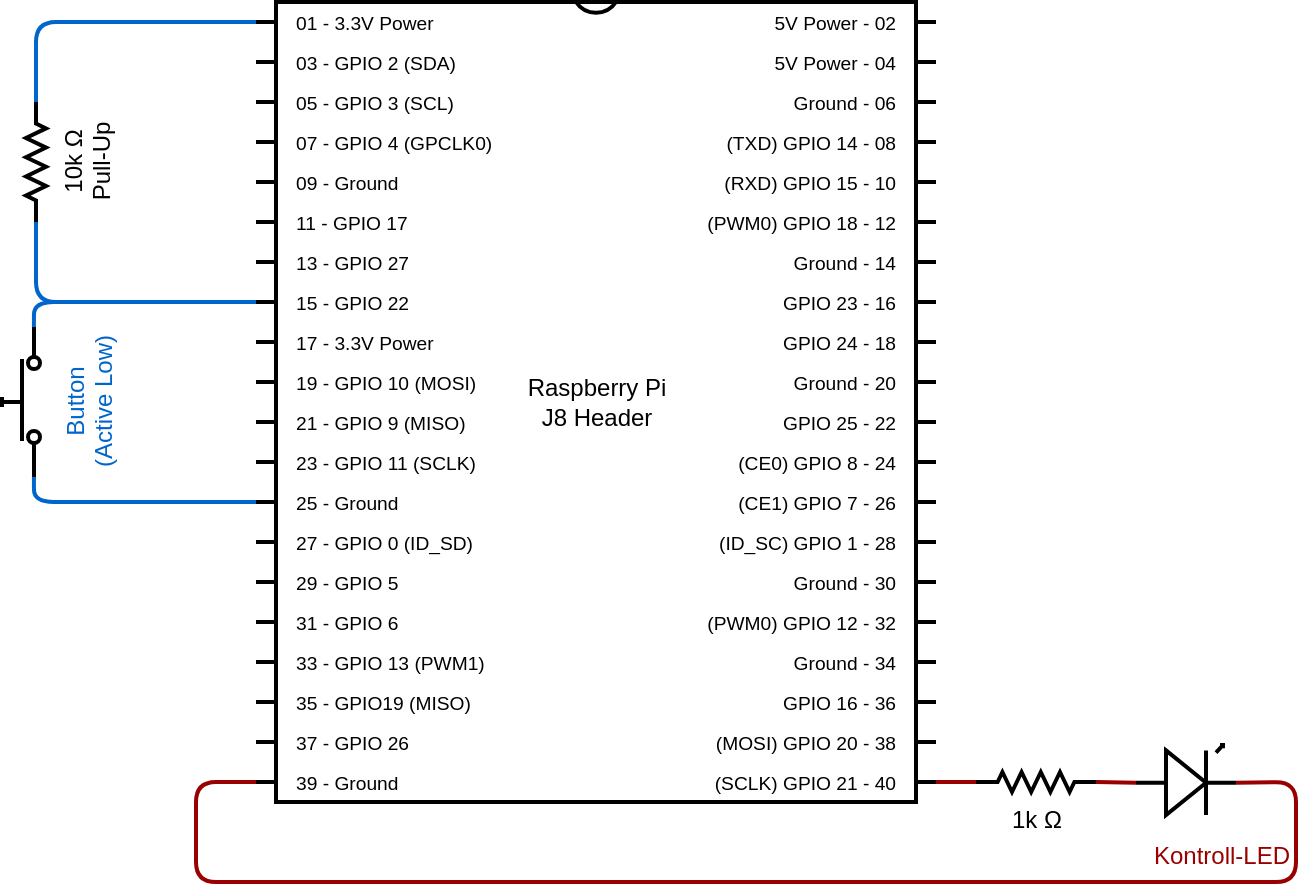 <mxfile pages="1" version="11.2.8" type="device"><diagram name="Page-1" id="7e0a89b8-554c-2b80-1dc8-d5c74ca68de4"><mxGraphModel dx="2442" dy="1121" grid="1" gridSize="10" guides="1" tooltips="1" connect="1" arrows="1" fold="1" page="0" pageScale="1" pageWidth="1100" pageHeight="850" background="#ffffff" math="0" shadow="0"><root><mxCell id="0"/><mxCell id="1" parent="0"/><mxCell id="6iAu4moibuNdluy4cOX--1" value="&lt;div&gt;Raspberry Pi&lt;/div&gt;&lt;div&gt;J8 Header&lt;br&gt;&lt;/div&gt;" style="shadow=0;dashed=0;align=center;fillColor=#ffffff;html=1;strokeWidth=2;shape=mxgraph.electrical.logic_gates.dual_inline_ic;labelNames=01 - 3.3V Power,03 - GPIO 2 (SDA),05 - GPIO 3 (SCL),07 - GPIO 4 (GPCLK0),09 - Ground,11 - GPIO 17,13 - GPIO 27,15 - GPIO 22,17 - 3.3V Power,19 - GPIO 10 (MOSI),21 - GPIO 9 (MISO),23 - GPIO 11 (SCLK),25 - Ground,27 - GPIO 0 (ID_SD),29 - GPIO 5,31 - GPIO 6,33 - GPIO 13 (PWM1),35 - GPIO19 (MISO),37 - GPIO 26,39 - Ground,(SCLK) GPIO 21 - 40,(MOSI) GPIO 20 - 38,GPIO 16 - 36,Ground - 34,(PWM0) GPIO 12 - 32,Ground - 30,(ID_SC) GPIO 1 - 28,(CE1) GPIO 7 - 26,(CE0) GPIO 8 - 24,GPIO 25 - 22,Ground - 20,GPIO 24 - 18,GPIO 23 - 16,Ground - 14,(PWM0) GPIO 18 - 12,(RXD) GPIO 15 - 10,(TXD) GPIO 14 - 08,Ground - 06,5V Power - 04,5V Power - 02;direction=east;portConstraintRotation=0;portConstraint=none;fixDash=0;autosize=0;collapsible=0;container=0;part=0;pinLabelType=cust;labelCount=40;" parent="1" vertex="1"><mxGeometry x="-130" y="280" width="340" height="400" as="geometry"/></mxCell><mxCell id="6iAu4moibuNdluy4cOX--3" value="1k &lt;span class=&quot;ILfuVd&quot;&gt;&lt;span class=&quot;e24Kjd&quot;&gt;Ω&lt;/span&gt;&lt;/span&gt;" style="pointerEvents=1;verticalLabelPosition=bottom;shadow=0;dashed=0;align=center;fillColor=#ffffff;html=1;verticalAlign=top;strokeWidth=2;shape=mxgraph.electrical.resistors.resistor_2;" parent="1" vertex="1"><mxGeometry x="230" y="665" width="60" height="10" as="geometry"/></mxCell><mxCell id="6iAu4moibuNdluy4cOX--4" value="" style="verticalLabelPosition=bottom;shadow=0;dashed=0;align=center;fillColor=#ffffff;html=1;verticalAlign=top;strokeWidth=2;shape=mxgraph.electrical.opto_electronics.led_1;pointerEvents=1;" parent="1" vertex="1"><mxGeometry x="310" y="651.5" width="50" height="35" as="geometry"/></mxCell><mxCell id="6iAu4moibuNdluy4cOX--6" value="" style="endArrow=none;html=1;strokeColor=#990000;strokeWidth=2;jumpStyle=gap;exitX=1;exitY=0;exitDx=0;exitDy=390;exitPerimeter=0;entryX=0;entryY=0.5;entryDx=0;entryDy=0;entryPerimeter=0;" parent="1" source="6iAu4moibuNdluy4cOX--1" target="6iAu4moibuNdluy4cOX--3" edge="1"><mxGeometry width="100" relative="1" as="geometry"><mxPoint x="270" y="840" as="sourcePoint"/><mxPoint x="370" y="840" as="targetPoint"/></mxGeometry></mxCell><mxCell id="6iAu4moibuNdluy4cOX--7" value="" style="endArrow=none;html=1;strokeColor=#990000;strokeWidth=2;jumpStyle=gap;exitX=1;exitY=0.5;exitDx=0;exitDy=0;exitPerimeter=0;entryX=0;entryY=0.54;entryDx=0;entryDy=0;entryPerimeter=0;" parent="1" source="6iAu4moibuNdluy4cOX--3" target="6iAu4moibuNdluy4cOX--4" edge="1"><mxGeometry width="100" relative="1" as="geometry"><mxPoint x="225" y="680" as="sourcePoint"/><mxPoint x="315" y="685" as="targetPoint"/></mxGeometry></mxCell><mxCell id="6iAu4moibuNdluy4cOX--8" value="" style="endArrow=none;html=1;strokeColor=#990000;strokeWidth=2;jumpStyle=gap;exitX=1;exitY=0.54;exitDx=0;exitDy=0;exitPerimeter=0;entryX=0;entryY=0;entryDx=0;entryDy=390;entryPerimeter=0;" parent="1" source="6iAu4moibuNdluy4cOX--4" target="6iAu4moibuNdluy4cOX--1" edge="1"><mxGeometry width="100" relative="1" as="geometry"><mxPoint x="340" y="790" as="sourcePoint"/><mxPoint x="460" y="903.9" as="targetPoint"/><Array as="points"><mxPoint x="390" y="670"/><mxPoint x="390" y="720"/><mxPoint x="-160" y="720"/><mxPoint x="-160" y="670"/></Array></mxGeometry></mxCell><mxCell id="6SbIAg1NIHLnj1dBWv9F-1" value="Kontroll-LED" style="text;html=1;resizable=0;points=[];autosize=1;align=right;verticalAlign=top;spacingTop=-4;fontSize=12;fontColor=#990000;fontStyle=0" vertex="1" parent="1"><mxGeometry x="278" y="697" width="110" height="20" as="geometry"/></mxCell><mxCell id="6SbIAg1NIHLnj1dBWv9F-2" value="&lt;div&gt;10k &lt;span class=&quot;ILfuVd&quot;&gt;&lt;span class=&quot;e24Kjd&quot;&gt;Ω&lt;/span&gt;&lt;/span&gt;&lt;/div&gt;&lt;div&gt;&lt;span class=&quot;ILfuVd&quot;&gt;&lt;span class=&quot;e24Kjd&quot;&gt;Pull-Up&lt;br&gt;&lt;/span&gt;&lt;/span&gt;&lt;/div&gt;" style="pointerEvents=1;verticalLabelPosition=bottom;shadow=0;dashed=0;align=center;fillColor=#ffffff;html=1;verticalAlign=top;strokeWidth=2;shape=mxgraph.electrical.resistors.resistor_2;rotation=-90;" vertex="1" parent="1"><mxGeometry x="-270" y="355" width="60" height="10" as="geometry"/></mxCell><mxCell id="6SbIAg1NIHLnj1dBWv9F-3" value="" style="endArrow=none;html=1;strokeColor=#0066CC;strokeWidth=2;fontSize=16;fontColor=#990000;jumpStyle=gap;entryX=0;entryY=0;entryDx=0;entryDy=150;entryPerimeter=0;exitX=0;exitY=0.5;exitDx=0;exitDy=0;exitPerimeter=0;" edge="1" parent="1" source="6SbIAg1NIHLnj1dBWv9F-2" target="6iAu4moibuNdluy4cOX--1"><mxGeometry width="100" relative="1" as="geometry"><mxPoint x="-240" y="550" as="sourcePoint"/><mxPoint x="-350" y="640" as="targetPoint"/><Array as="points"><mxPoint x="-240" y="430"/></Array></mxGeometry></mxCell><mxCell id="6SbIAg1NIHLnj1dBWv9F-4" value="" style="endArrow=none;html=1;strokeColor=#0066CC;strokeWidth=2;fontSize=16;fontColor=#990000;entryX=0;entryY=0;entryDx=0;entryDy=10;entryPerimeter=0;exitX=1;exitY=0.5;exitDx=0;exitDy=0;exitPerimeter=0;" edge="1" parent="1" source="6SbIAg1NIHLnj1dBWv9F-2" target="6iAu4moibuNdluy4cOX--1"><mxGeometry width="100" relative="1" as="geometry"><mxPoint x="-450" y="780" as="sourcePoint"/><mxPoint x="-350" y="780" as="targetPoint"/><Array as="points"><mxPoint x="-240" y="290"/></Array></mxGeometry></mxCell><mxCell id="6SbIAg1NIHLnj1dBWv9F-7" value="" style="pointerEvents=1;verticalLabelPosition=bottom;shadow=0;dashed=0;align=center;fillColor=#ffffff;html=1;verticalAlign=top;strokeWidth=2;shape=mxgraph.electrical.electro-mechanical.push_switch_no;fontSize=16;fontColor=#990000;rotation=-90;" vertex="1" parent="1"><mxGeometry x="-285" y="470.5" width="75" height="19" as="geometry"/></mxCell><mxCell id="6SbIAg1NIHLnj1dBWv9F-8" value="" style="endArrow=none;html=1;strokeColor=#0066CC;strokeWidth=2;fontSize=16;fontColor=#990000;jumpStyle=gap;exitX=1;exitY=0.84;exitDx=0;exitDy=0;exitPerimeter=0;" edge="1" parent="1" source="6SbIAg1NIHLnj1dBWv9F-7"><mxGeometry width="100" relative="1" as="geometry"><mxPoint x="-550" y="750" as="sourcePoint"/><mxPoint x="-130" y="430" as="targetPoint"/><Array as="points"><mxPoint x="-241" y="430"/></Array></mxGeometry></mxCell><mxCell id="6SbIAg1NIHLnj1dBWv9F-10" value="" style="endArrow=none;html=1;strokeColor=#0066CC;strokeWidth=2;fontSize=16;fontColor=#990000;jumpStyle=gap;exitX=0;exitY=0.84;exitDx=0;exitDy=0;exitPerimeter=0;entryX=0;entryY=0;entryDx=0;entryDy=250;entryPerimeter=0;" edge="1" parent="1" source="6SbIAg1NIHLnj1dBWv9F-7" target="6iAu4moibuNdluy4cOX--1"><mxGeometry width="100" relative="1" as="geometry"><mxPoint x="-340" y="630" as="sourcePoint"/><mxPoint x="-240" y="630" as="targetPoint"/><Array as="points"><mxPoint x="-241" y="530"/></Array></mxGeometry></mxCell><mxCell id="6SbIAg1NIHLnj1dBWv9F-12" value="&lt;div style=&quot;font-size: 12px&quot; align=&quot;center&quot;&gt;&lt;font style=&quot;font-size: 12px&quot; color=&quot;#0066CC&quot;&gt;Button&lt;/font&gt;&lt;/div&gt;&lt;div style=&quot;font-size: 12px&quot; align=&quot;center&quot;&gt;&lt;font style=&quot;font-size: 12px&quot; color=&quot;#0066CC&quot;&gt;(Active Low)&lt;br&gt;&lt;/font&gt;&lt;/div&gt;" style="text;html=1;resizable=0;points=[];autosize=1;align=center;verticalAlign=top;spacingTop=-4;fontSize=16;fontColor=#990000;rotation=-90;" vertex="1" parent="1"><mxGeometry x="-250" y="460" width="80" height="40" as="geometry"/></mxCell></root></mxGraphModel></diagram></mxfile>